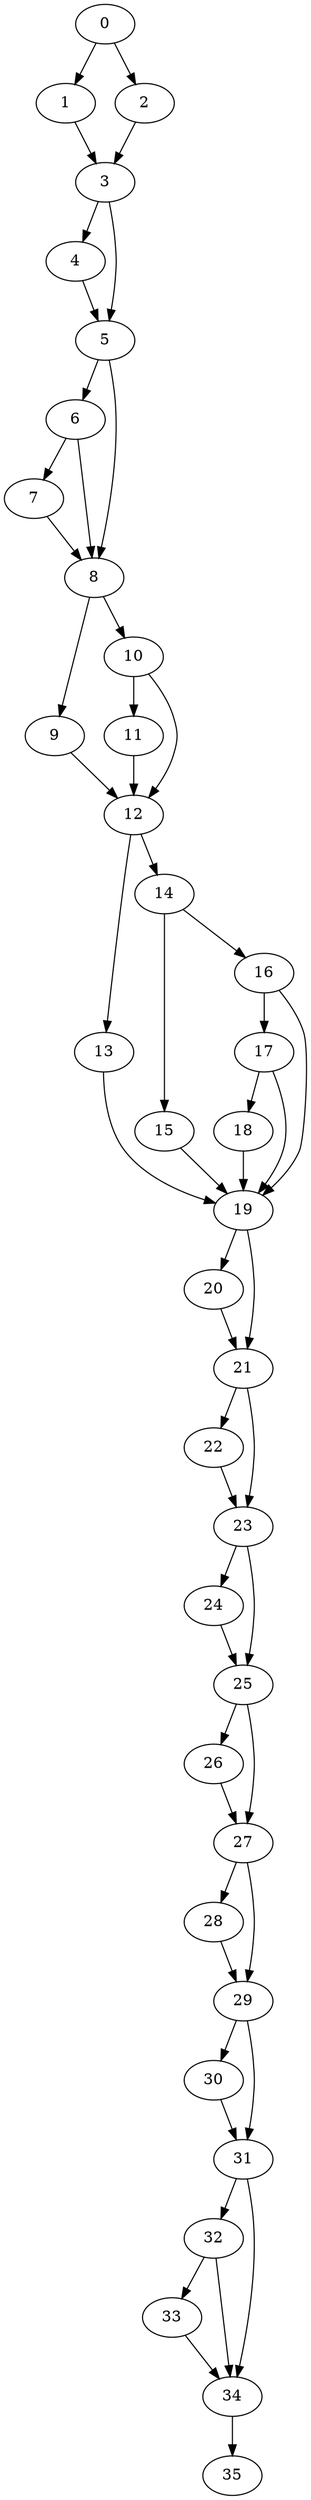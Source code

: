 digraph {
	0
	1
	2
	3
	4
	5
	6
	7
	8
	9
	10
	11
	12
	13
	14
	15
	16
	17
	18
	19
	20
	21
	22
	23
	24
	25
	26
	27
	28
	29
	30
	31
	32
	33
	34
	35
	27 -> 28
	3 -> 5
	4 -> 5
	5 -> 8
	6 -> 8
	7 -> 8
	14 -> 16
	17 -> 18
	29 -> 30
	0 -> 1
	1 -> 3
	2 -> 3
	8 -> 10
	23 -> 24
	25 -> 27
	26 -> 27
	27 -> 29
	28 -> 29
	5 -> 6
	8 -> 9
	30 -> 31
	29 -> 31
	6 -> 7
	9 -> 12
	10 -> 12
	11 -> 12
	16 -> 17
	23 -> 25
	24 -> 25
	25 -> 26
	31 -> 32
	0 -> 2
	21 -> 23
	22 -> 23
	32 -> 33
	31 -> 34
	32 -> 34
	33 -> 34
	34 -> 35
	12 -> 13
	12 -> 14
	21 -> 22
	3 -> 4
	10 -> 11
	14 -> 15
	18 -> 19
	13 -> 19
	15 -> 19
	16 -> 19
	17 -> 19
	19 -> 20
	19 -> 21
	20 -> 21
}
